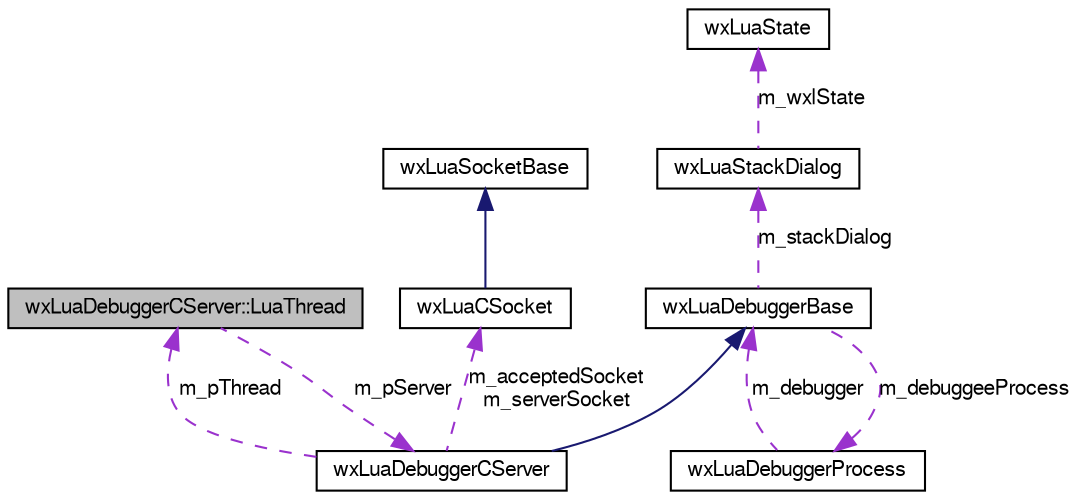 digraph G
{
  edge [fontname="FreeSans",fontsize="10",labelfontname="FreeSans",labelfontsize="10"];
  node [fontname="FreeSans",fontsize="10",shape=record];
  Node1 [label="wxLuaDebuggerCServer::LuaThread",height=0.2,width=0.4,color="black", fillcolor="grey75", style="filled" fontcolor="black"];
  Node2 -> Node1 [dir=back,color="darkorchid3",fontsize="10",style="dashed",label="m_pServer",fontname="FreeSans"];
  Node2 [label="wxLuaDebuggerCServer",height=0.2,width=0.4,color="black", fillcolor="white", style="filled",URL="$classwxLuaDebuggerCServer.html"];
  Node3 -> Node2 [dir=back,color="midnightblue",fontsize="10",style="solid",fontname="FreeSans"];
  Node3 [label="wxLuaDebuggerBase",height=0.2,width=0.4,color="black", fillcolor="white", style="filled",URL="$classwxLuaDebuggerBase.html"];
  Node4 -> Node3 [dir=back,color="darkorchid3",fontsize="10",style="dashed",label="m_stackDialog",fontname="FreeSans"];
  Node4 [label="wxLuaStackDialog",height=0.2,width=0.4,color="black", fillcolor="white", style="filled",URL="$classwxLuaStackDialog.html"];
  Node5 -> Node4 [dir=back,color="darkorchid3",fontsize="10",style="dashed",label="m_wxlState",fontname="FreeSans"];
  Node5 [label="wxLuaState",height=0.2,width=0.4,color="black", fillcolor="white", style="filled",URL="$classwxLuaState.html"];
  Node6 -> Node3 [dir=back,color="darkorchid3",fontsize="10",style="dashed",label="m_debuggeeProcess",fontname="FreeSans"];
  Node6 [label="wxLuaDebuggerProcess",height=0.2,width=0.4,color="black", fillcolor="white", style="filled",URL="$classwxLuaDebuggerProcess.html"];
  Node3 -> Node6 [dir=back,color="darkorchid3",fontsize="10",style="dashed",label="m_debugger",fontname="FreeSans"];
  Node1 -> Node2 [dir=back,color="darkorchid3",fontsize="10",style="dashed",label="m_pThread",fontname="FreeSans"];
  Node7 -> Node2 [dir=back,color="darkorchid3",fontsize="10",style="dashed",label="m_acceptedSocket\nm_serverSocket",fontname="FreeSans"];
  Node7 [label="wxLuaCSocket",height=0.2,width=0.4,color="black", fillcolor="white", style="filled",URL="$classwxLuaCSocket.html"];
  Node8 -> Node7 [dir=back,color="midnightblue",fontsize="10",style="solid",fontname="FreeSans"];
  Node8 [label="wxLuaSocketBase",height=0.2,width=0.4,color="black", fillcolor="white", style="filled",URL="$classwxLuaSocketBase.html"];
}
